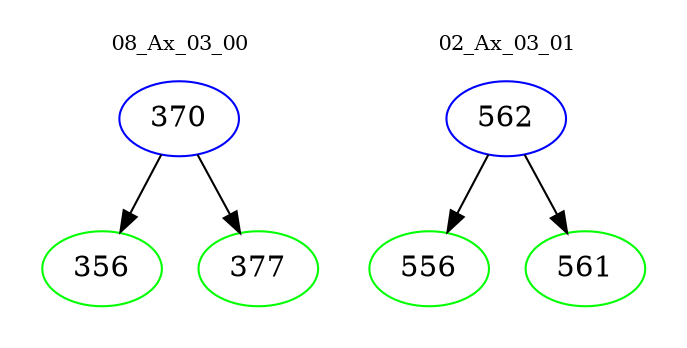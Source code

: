 digraph{
subgraph cluster_0 {
color = white
label = "08_Ax_03_00";
fontsize=10;
T0_370 [label="370", color="blue"]
T0_370 -> T0_356 [color="black"]
T0_356 [label="356", color="green"]
T0_370 -> T0_377 [color="black"]
T0_377 [label="377", color="green"]
}
subgraph cluster_1 {
color = white
label = "02_Ax_03_01";
fontsize=10;
T1_562 [label="562", color="blue"]
T1_562 -> T1_556 [color="black"]
T1_556 [label="556", color="green"]
T1_562 -> T1_561 [color="black"]
T1_561 [label="561", color="green"]
}
}
